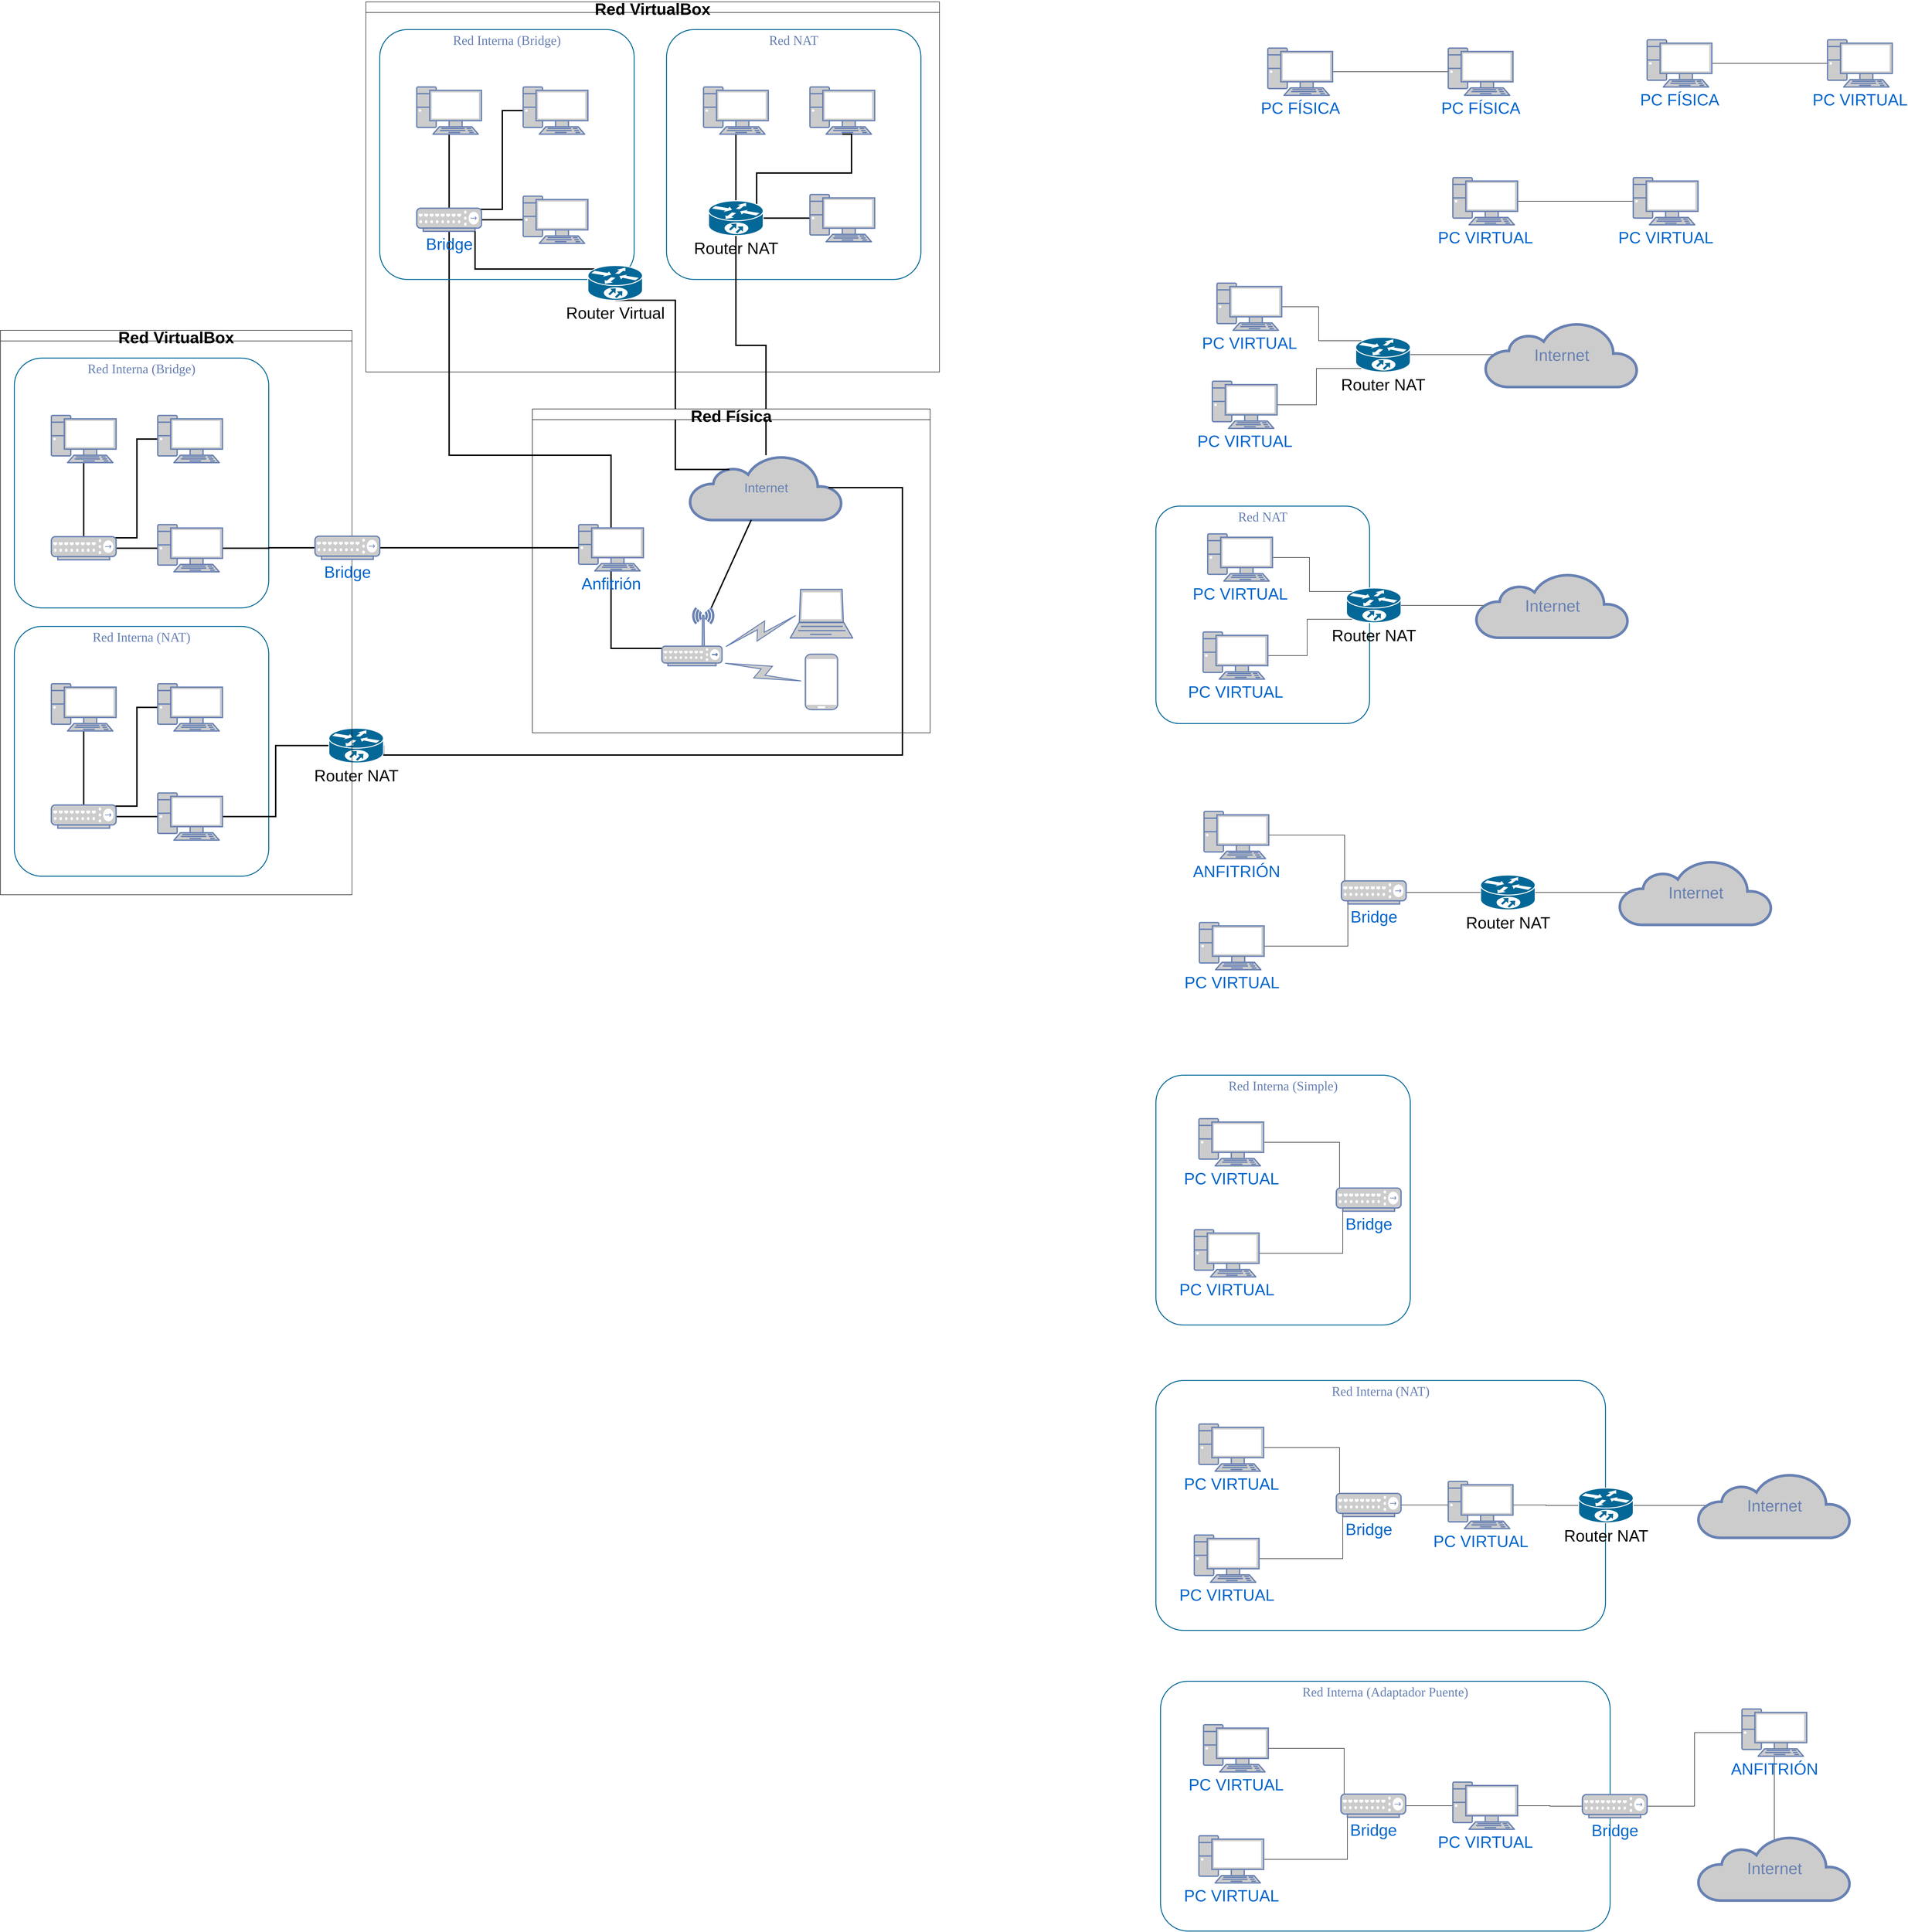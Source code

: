 <mxfile version="20.5.1" type="github">
  <diagram name="Page-1" id="bfe91b75-5d2c-26a0-9c1d-138518896778">
    <mxGraphModel dx="3964" dy="2622" grid="1" gridSize="10" guides="1" tooltips="1" connect="1" arrows="1" fold="1" page="1" pageScale="1" pageWidth="1100" pageHeight="850" background="none" math="0" shadow="0">
      <root>
        <mxCell id="0" />
        <mxCell id="1" parent="0" />
        <mxCell id="7c3789c024ecab99-53" value="Internet" style="html=1;fillColor=#CCCCCC;strokeColor=#6881B3;gradientColor=none;gradientDirection=north;strokeWidth=2;shape=mxgraph.networks.cloud;fontColor=#6881B3;rounded=0;shadow=0;comic=0;align=center;fontSize=28;" parent="1" vertex="1">
          <mxGeometry x="490" y="190" width="330" height="140" as="geometry" />
        </mxCell>
        <mxCell id="7c3789c024ecab99-56" style="edgeStyle=none;html=1;labelBackgroundColor=none;endArrow=none;endFill=0;strokeWidth=3;fontFamily=Verdana;fontSize=28;fontColor=#6881B3;exitX=0.82;exitY=0;exitDx=0;exitDy=0;exitPerimeter=0;" parent="1" source="kIKntK0QDmJnwy55zWmL-2" target="7c3789c024ecab99-53" edge="1">
          <mxGeometry relative="1" as="geometry">
            <mxPoint x="540.114" y="412" as="sourcePoint" />
          </mxGeometry>
        </mxCell>
        <mxCell id="kIKntK0QDmJnwy55zWmL-23" style="edgeStyle=orthogonalEdgeStyle;rounded=0;orthogonalLoop=1;jettySize=auto;html=1;exitX=0;exitY=0.7;exitDx=0;exitDy=0;exitPerimeter=0;strokeWidth=3;strokeColor=default;endArrow=none;endFill=0;startArrow=none;startFill=0;entryX=0.5;entryY=1;entryDx=0;entryDy=0;entryPerimeter=0;" parent="1" source="kIKntK0QDmJnwy55zWmL-2" target="kIKntK0QDmJnwy55zWmL-5" edge="1">
          <mxGeometry relative="1" as="geometry">
            <mxPoint x="230" y="380" as="targetPoint" />
          </mxGeometry>
        </mxCell>
        <mxCell id="kIKntK0QDmJnwy55zWmL-2" value="" style="fontColor=#0066CC;verticalAlign=top;verticalLabelPosition=bottom;labelPosition=center;align=center;html=1;fillColor=#CCCCCC;strokeColor=#6881B3;gradientColor=none;gradientDirection=north;strokeWidth=2;shape=mxgraph.networks.wireless_hub;rounded=0;shadow=0;comic=0;" parent="1" vertex="1">
          <mxGeometry x="430" y="520" width="130" height="125" as="geometry" />
        </mxCell>
        <mxCell id="kIKntK0QDmJnwy55zWmL-75" style="edgeStyle=orthogonalEdgeStyle;rounded=0;orthogonalLoop=1;jettySize=auto;html=1;exitX=0.5;exitY=0.07;exitDx=0;exitDy=0;exitPerimeter=0;entryX=0.5;entryY=1;entryDx=0;entryDy=0;entryPerimeter=0;strokeColor=default;strokeWidth=3;fontSize=35;startArrow=none;startFill=0;endArrow=none;endFill=0;" parent="1" source="kIKntK0QDmJnwy55zWmL-5" target="kIKntK0QDmJnwy55zWmL-69" edge="1">
          <mxGeometry relative="1" as="geometry">
            <Array as="points">
              <mxPoint x="320" y="190" />
              <mxPoint x="-30" y="190" />
            </Array>
          </mxGeometry>
        </mxCell>
        <mxCell id="kIKntK0QDmJnwy55zWmL-5" value="&lt;font style=&quot;font-size: 35px;&quot;&gt;Anfitrión&lt;/font&gt;" style="fontColor=#0066CC;verticalAlign=top;verticalLabelPosition=bottom;labelPosition=center;align=center;html=1;fillColor=#CCCCCC;strokeColor=#6881B3;gradientColor=none;gradientDirection=north;strokeWidth=2;shape=mxgraph.networks.pc;rounded=0;shadow=0;comic=0;" parent="1" vertex="1">
          <mxGeometry x="250" y="340" width="140" height="100" as="geometry" />
        </mxCell>
        <mxCell id="kIKntK0QDmJnwy55zWmL-6" value="" style="fontColor=#0066CC;verticalAlign=top;verticalLabelPosition=bottom;labelPosition=center;align=center;html=1;fillColor=#CCCCCC;strokeColor=#6881B3;gradientColor=none;gradientDirection=north;strokeWidth=2;shape=mxgraph.networks.mobile;rounded=0;shadow=0;comic=0;" parent="1" vertex="1">
          <mxGeometry x="740" y="620" width="70" height="120" as="geometry" />
        </mxCell>
        <mxCell id="kIKntK0QDmJnwy55zWmL-7" value="" style="fontColor=#0066CC;verticalAlign=top;verticalLabelPosition=bottom;labelPosition=center;align=center;html=1;outlineConnect=0;fillColor=#CCCCCC;strokeColor=#6881B3;gradientColor=none;gradientDirection=north;strokeWidth=2;shape=mxgraph.networks.laptop;" parent="1" vertex="1">
          <mxGeometry x="707.5" y="480" width="135" height="105" as="geometry" />
        </mxCell>
        <mxCell id="kIKntK0QDmJnwy55zWmL-19" value="" style="html=1;outlineConnect=0;fillColor=#CCCCCC;strokeColor=#6881B3;gradientColor=none;gradientDirection=north;strokeWidth=2;shape=mxgraph.networks.comm_link_edge;html=1;rounded=0;exitX=1;exitY=0.7;exitDx=0;exitDy=0;exitPerimeter=0;entryX=0.15;entryY=0.5;entryDx=0;entryDy=0;entryPerimeter=0;" parent="1" source="kIKntK0QDmJnwy55zWmL-2" target="kIKntK0QDmJnwy55zWmL-7" edge="1">
          <mxGeometry width="100" height="100" relative="1" as="geometry">
            <mxPoint x="590" y="620" as="sourcePoint" />
            <mxPoint x="690" y="520" as="targetPoint" />
          </mxGeometry>
        </mxCell>
        <mxCell id="kIKntK0QDmJnwy55zWmL-20" value="" style="html=1;outlineConnect=0;fillColor=#CCCCCC;strokeColor=#6881B3;gradientColor=none;gradientDirection=north;strokeWidth=2;shape=mxgraph.networks.comm_link_edge;html=1;rounded=0;entryX=0;entryY=0.5;entryDx=0;entryDy=0;entryPerimeter=0;exitX=0.98;exitY=0.94;exitDx=0;exitDy=0;exitPerimeter=0;" parent="1" source="kIKntK0QDmJnwy55zWmL-2" target="kIKntK0QDmJnwy55zWmL-6" edge="1">
          <mxGeometry width="100" height="100" relative="1" as="geometry">
            <mxPoint x="580" y="640" as="sourcePoint" />
            <mxPoint x="700" y="700" as="targetPoint" />
          </mxGeometry>
        </mxCell>
        <mxCell id="kIKntK0QDmJnwy55zWmL-39" value="Red Interna (NAT)" style="rounded=1;whiteSpace=wrap;html=1;shadow=0;comic=0;strokeColor=#036897;strokeWidth=2;fillColor=none;fontFamily=Verdana;fontSize=28;fontColor=#6881B3;align=center;arcSize=11;verticalAlign=top;" parent="1" vertex="1">
          <mxGeometry x="-970" y="560" width="550" height="540" as="geometry" />
        </mxCell>
        <mxCell id="kIKntK0QDmJnwy55zWmL-42" style="edgeStyle=orthogonalEdgeStyle;rounded=0;orthogonalLoop=1;jettySize=auto;html=1;exitX=1;exitY=0.5;exitDx=0;exitDy=0;exitPerimeter=0;entryX=0;entryY=0.5;entryDx=0;entryDy=0;entryPerimeter=0;strokeColor=default;strokeWidth=3;startArrow=none;startFill=0;endArrow=none;endFill=0;" parent="1" source="kIKntK0QDmJnwy55zWmL-43" target="kIKntK0QDmJnwy55zWmL-46" edge="1">
          <mxGeometry relative="1" as="geometry" />
        </mxCell>
        <mxCell id="kIKntK0QDmJnwy55zWmL-51" style="edgeStyle=orthogonalEdgeStyle;rounded=0;orthogonalLoop=1;jettySize=auto;html=1;exitX=0.5;exitY=0;exitDx=0;exitDy=0;exitPerimeter=0;entryX=0.5;entryY=1;entryDx=0;entryDy=0;entryPerimeter=0;strokeColor=default;strokeWidth=3;fontSize=35;startArrow=none;startFill=0;endArrow=none;endFill=0;" parent="1" source="kIKntK0QDmJnwy55zWmL-43" target="kIKntK0QDmJnwy55zWmL-45" edge="1">
          <mxGeometry relative="1" as="geometry" />
        </mxCell>
        <mxCell id="kIKntK0QDmJnwy55zWmL-52" style="edgeStyle=orthogonalEdgeStyle;rounded=0;orthogonalLoop=1;jettySize=auto;html=1;exitX=0.95;exitY=0.05;exitDx=0;exitDy=0;exitPerimeter=0;entryX=0;entryY=0.5;entryDx=0;entryDy=0;entryPerimeter=0;strokeColor=default;strokeWidth=3;fontSize=35;startArrow=none;startFill=0;endArrow=none;endFill=0;" parent="1" source="kIKntK0QDmJnwy55zWmL-43" target="kIKntK0QDmJnwy55zWmL-44" edge="1">
          <mxGeometry relative="1" as="geometry" />
        </mxCell>
        <mxCell id="kIKntK0QDmJnwy55zWmL-43" value="" style="fontColor=#0066CC;verticalAlign=top;verticalLabelPosition=bottom;labelPosition=center;align=center;html=1;outlineConnect=0;fillColor=#CCCCCC;strokeColor=#6881B3;gradientColor=none;gradientDirection=north;strokeWidth=2;shape=mxgraph.networks.hub;" parent="1" vertex="1">
          <mxGeometry x="-890" y="946" width="140" height="50" as="geometry" />
        </mxCell>
        <mxCell id="kIKntK0QDmJnwy55zWmL-44" value="" style="fontColor=#0066CC;verticalAlign=top;verticalLabelPosition=bottom;labelPosition=center;align=center;html=1;fillColor=#CCCCCC;strokeColor=#6881B3;gradientColor=none;gradientDirection=north;strokeWidth=2;shape=mxgraph.networks.pc;rounded=0;shadow=0;comic=0;" parent="1" vertex="1">
          <mxGeometry x="-660" y="684" width="140" height="102" as="geometry" />
        </mxCell>
        <mxCell id="kIKntK0QDmJnwy55zWmL-45" value="" style="fontColor=#0066CC;verticalAlign=top;verticalLabelPosition=bottom;labelPosition=center;align=center;html=1;fillColor=#CCCCCC;strokeColor=#6881B3;gradientColor=none;gradientDirection=north;strokeWidth=2;shape=mxgraph.networks.pc;rounded=0;shadow=0;comic=0;" parent="1" vertex="1">
          <mxGeometry x="-890" y="684" width="140" height="102" as="geometry" />
        </mxCell>
        <mxCell id="kIKntK0QDmJnwy55zWmL-50" style="edgeStyle=orthogonalEdgeStyle;rounded=0;orthogonalLoop=1;jettySize=auto;html=1;exitX=1;exitY=0.5;exitDx=0;exitDy=0;exitPerimeter=0;entryX=0;entryY=0.5;entryDx=0;entryDy=0;entryPerimeter=0;strokeColor=default;strokeWidth=3;fontSize=35;startArrow=none;startFill=0;endArrow=none;endFill=0;" parent="1" source="kIKntK0QDmJnwy55zWmL-46" target="kIKntK0QDmJnwy55zWmL-47" edge="1">
          <mxGeometry relative="1" as="geometry" />
        </mxCell>
        <mxCell id="kIKntK0QDmJnwy55zWmL-46" value="" style="fontColor=#0066CC;verticalAlign=top;verticalLabelPosition=bottom;labelPosition=center;align=center;html=1;fillColor=#CCCCCC;strokeColor=#6881B3;gradientColor=none;gradientDirection=north;strokeWidth=2;shape=mxgraph.networks.pc;rounded=0;shadow=0;comic=0;" parent="1" vertex="1">
          <mxGeometry x="-660" y="920" width="140" height="102" as="geometry" />
        </mxCell>
        <mxCell id="kIKntK0QDmJnwy55zWmL-53" style="edgeStyle=orthogonalEdgeStyle;rounded=0;orthogonalLoop=1;jettySize=auto;html=1;exitX=1;exitY=0.5;exitDx=0;exitDy=0;exitPerimeter=0;entryX=0.91;entryY=0.5;entryDx=0;entryDy=0;entryPerimeter=0;strokeColor=default;strokeWidth=3;fontSize=35;startArrow=none;startFill=0;endArrow=none;endFill=0;" parent="1" source="kIKntK0QDmJnwy55zWmL-47" target="7c3789c024ecab99-53" edge="1">
          <mxGeometry relative="1" as="geometry">
            <Array as="points">
              <mxPoint x="950" y="838" />
              <mxPoint x="950" y="260" />
            </Array>
          </mxGeometry>
        </mxCell>
        <mxCell id="kIKntK0QDmJnwy55zWmL-47" value="Router NAT" style="shape=mxgraph.cisco.routers.10700;sketch=0;html=1;pointerEvents=1;dashed=0;fillColor=#036897;strokeColor=#ffffff;strokeWidth=2;verticalLabelPosition=bottom;verticalAlign=top;align=center;outlineConnect=0;fontSize=35;" parent="1" vertex="1">
          <mxGeometry x="-290" y="780" width="118" height="75" as="geometry" />
        </mxCell>
        <mxCell id="kIKntK0QDmJnwy55zWmL-64" style="edgeStyle=orthogonalEdgeStyle;rounded=0;orthogonalLoop=1;jettySize=auto;html=1;exitX=1;exitY=0.5;exitDx=0;exitDy=0;exitPerimeter=0;entryX=0;entryY=0.5;entryDx=0;entryDy=0;entryPerimeter=0;strokeColor=default;strokeWidth=3;fontSize=35;startArrow=none;startFill=0;endArrow=none;endFill=0;" parent="1" source="kIKntK0QDmJnwy55zWmL-54" target="kIKntK0QDmJnwy55zWmL-5" edge="1">
          <mxGeometry relative="1" as="geometry" />
        </mxCell>
        <mxCell id="kIKntK0QDmJnwy55zWmL-55" value="Red Interna (Bridge)" style="rounded=1;whiteSpace=wrap;html=1;shadow=0;comic=0;strokeColor=#036897;strokeWidth=2;fillColor=none;fontFamily=Verdana;fontSize=28;fontColor=#6881B3;align=center;arcSize=11;verticalAlign=top;" parent="1" vertex="1">
          <mxGeometry x="-970" y="-20" width="550" height="540" as="geometry" />
        </mxCell>
        <mxCell id="kIKntK0QDmJnwy55zWmL-56" style="edgeStyle=orthogonalEdgeStyle;rounded=0;orthogonalLoop=1;jettySize=auto;html=1;exitX=1;exitY=0.5;exitDx=0;exitDy=0;exitPerimeter=0;entryX=0;entryY=0.5;entryDx=0;entryDy=0;entryPerimeter=0;strokeColor=default;strokeWidth=3;startArrow=none;startFill=0;endArrow=none;endFill=0;" parent="1" source="kIKntK0QDmJnwy55zWmL-59" target="kIKntK0QDmJnwy55zWmL-62" edge="1">
          <mxGeometry relative="1" as="geometry" />
        </mxCell>
        <mxCell id="kIKntK0QDmJnwy55zWmL-57" style="edgeStyle=orthogonalEdgeStyle;rounded=0;orthogonalLoop=1;jettySize=auto;html=1;exitX=0.5;exitY=0;exitDx=0;exitDy=0;exitPerimeter=0;entryX=0.5;entryY=1;entryDx=0;entryDy=0;entryPerimeter=0;strokeColor=default;strokeWidth=3;fontSize=35;startArrow=none;startFill=0;endArrow=none;endFill=0;" parent="1" source="kIKntK0QDmJnwy55zWmL-59" target="kIKntK0QDmJnwy55zWmL-61" edge="1">
          <mxGeometry relative="1" as="geometry" />
        </mxCell>
        <mxCell id="kIKntK0QDmJnwy55zWmL-58" style="edgeStyle=orthogonalEdgeStyle;rounded=0;orthogonalLoop=1;jettySize=auto;html=1;exitX=0.95;exitY=0.05;exitDx=0;exitDy=0;exitPerimeter=0;entryX=0;entryY=0.5;entryDx=0;entryDy=0;entryPerimeter=0;strokeColor=default;strokeWidth=3;fontSize=35;startArrow=none;startFill=0;endArrow=none;endFill=0;" parent="1" source="kIKntK0QDmJnwy55zWmL-59" target="kIKntK0QDmJnwy55zWmL-60" edge="1">
          <mxGeometry relative="1" as="geometry" />
        </mxCell>
        <mxCell id="kIKntK0QDmJnwy55zWmL-59" value="" style="fontColor=#0066CC;verticalAlign=top;verticalLabelPosition=bottom;labelPosition=center;align=center;html=1;outlineConnect=0;fillColor=#CCCCCC;strokeColor=#6881B3;gradientColor=none;gradientDirection=north;strokeWidth=2;shape=mxgraph.networks.hub;" parent="1" vertex="1">
          <mxGeometry x="-890" y="366" width="140" height="50" as="geometry" />
        </mxCell>
        <mxCell id="kIKntK0QDmJnwy55zWmL-60" value="" style="fontColor=#0066CC;verticalAlign=top;verticalLabelPosition=bottom;labelPosition=center;align=center;html=1;fillColor=#CCCCCC;strokeColor=#6881B3;gradientColor=none;gradientDirection=north;strokeWidth=2;shape=mxgraph.networks.pc;rounded=0;shadow=0;comic=0;" parent="1" vertex="1">
          <mxGeometry x="-660" y="104" width="140" height="102" as="geometry" />
        </mxCell>
        <mxCell id="kIKntK0QDmJnwy55zWmL-61" value="" style="fontColor=#0066CC;verticalAlign=top;verticalLabelPosition=bottom;labelPosition=center;align=center;html=1;fillColor=#CCCCCC;strokeColor=#6881B3;gradientColor=none;gradientDirection=north;strokeWidth=2;shape=mxgraph.networks.pc;rounded=0;shadow=0;comic=0;" parent="1" vertex="1">
          <mxGeometry x="-890" y="104" width="140" height="102" as="geometry" />
        </mxCell>
        <mxCell id="kIKntK0QDmJnwy55zWmL-63" style="edgeStyle=orthogonalEdgeStyle;rounded=0;orthogonalLoop=1;jettySize=auto;html=1;exitX=1;exitY=0.5;exitDx=0;exitDy=0;exitPerimeter=0;entryX=0;entryY=0.5;entryDx=0;entryDy=0;entryPerimeter=0;strokeColor=default;strokeWidth=3;fontSize=35;startArrow=none;startFill=0;endArrow=none;endFill=0;" parent="1" source="kIKntK0QDmJnwy55zWmL-62" target="kIKntK0QDmJnwy55zWmL-54" edge="1">
          <mxGeometry relative="1" as="geometry" />
        </mxCell>
        <mxCell id="kIKntK0QDmJnwy55zWmL-62" value="" style="fontColor=#0066CC;verticalAlign=top;verticalLabelPosition=bottom;labelPosition=center;align=center;html=1;fillColor=#CCCCCC;strokeColor=#6881B3;gradientColor=none;gradientDirection=north;strokeWidth=2;shape=mxgraph.networks.pc;rounded=0;shadow=0;comic=0;" parent="1" vertex="1">
          <mxGeometry x="-660" y="340" width="140" height="102" as="geometry" />
        </mxCell>
        <mxCell id="kIKntK0QDmJnwy55zWmL-65" value="Red Interna (Bridge)" style="rounded=1;whiteSpace=wrap;html=1;shadow=0;comic=0;strokeColor=#036897;strokeWidth=2;fillColor=none;fontFamily=Verdana;fontSize=28;fontColor=#6881B3;align=center;arcSize=11;verticalAlign=top;" parent="1" vertex="1">
          <mxGeometry x="-180" y="-730" width="550" height="540" as="geometry" />
        </mxCell>
        <mxCell id="kIKntK0QDmJnwy55zWmL-66" style="edgeStyle=orthogonalEdgeStyle;rounded=0;orthogonalLoop=1;jettySize=auto;html=1;exitX=1;exitY=0.5;exitDx=0;exitDy=0;exitPerimeter=0;entryX=0;entryY=0.5;entryDx=0;entryDy=0;entryPerimeter=0;strokeColor=default;strokeWidth=3;startArrow=none;startFill=0;endArrow=none;endFill=0;" parent="1" source="kIKntK0QDmJnwy55zWmL-69" target="kIKntK0QDmJnwy55zWmL-72" edge="1">
          <mxGeometry relative="1" as="geometry" />
        </mxCell>
        <mxCell id="kIKntK0QDmJnwy55zWmL-67" style="edgeStyle=orthogonalEdgeStyle;rounded=0;orthogonalLoop=1;jettySize=auto;html=1;exitX=0.5;exitY=0;exitDx=0;exitDy=0;exitPerimeter=0;entryX=0.5;entryY=1;entryDx=0;entryDy=0;entryPerimeter=0;strokeColor=default;strokeWidth=3;fontSize=35;startArrow=none;startFill=0;endArrow=none;endFill=0;" parent="1" source="kIKntK0QDmJnwy55zWmL-69" target="kIKntK0QDmJnwy55zWmL-71" edge="1">
          <mxGeometry relative="1" as="geometry" />
        </mxCell>
        <mxCell id="kIKntK0QDmJnwy55zWmL-68" style="edgeStyle=orthogonalEdgeStyle;rounded=0;orthogonalLoop=1;jettySize=auto;html=1;exitX=0.95;exitY=0.05;exitDx=0;exitDy=0;exitPerimeter=0;entryX=0;entryY=0.5;entryDx=0;entryDy=0;entryPerimeter=0;strokeColor=default;strokeWidth=3;fontSize=35;startArrow=none;startFill=0;endArrow=none;endFill=0;" parent="1" source="kIKntK0QDmJnwy55zWmL-69" target="kIKntK0QDmJnwy55zWmL-70" edge="1">
          <mxGeometry relative="1" as="geometry" />
        </mxCell>
        <mxCell id="kIKntK0QDmJnwy55zWmL-69" value="&lt;font style=&quot;font-size: 35px;&quot;&gt;Bridge&lt;/font&gt;" style="fontColor=#0066CC;verticalAlign=top;verticalLabelPosition=bottom;labelPosition=center;align=center;html=1;outlineConnect=0;fillColor=#CCCCCC;strokeColor=#6881B3;gradientColor=none;gradientDirection=north;strokeWidth=2;shape=mxgraph.networks.hub;" parent="1" vertex="1">
          <mxGeometry x="-100" y="-344" width="140" height="50" as="geometry" />
        </mxCell>
        <mxCell id="kIKntK0QDmJnwy55zWmL-70" value="" style="fontColor=#0066CC;verticalAlign=top;verticalLabelPosition=bottom;labelPosition=center;align=center;html=1;fillColor=#CCCCCC;strokeColor=#6881B3;gradientColor=none;gradientDirection=north;strokeWidth=2;shape=mxgraph.networks.pc;rounded=0;shadow=0;comic=0;" parent="1" vertex="1">
          <mxGeometry x="130" y="-606" width="140" height="102" as="geometry" />
        </mxCell>
        <mxCell id="kIKntK0QDmJnwy55zWmL-71" value="" style="fontColor=#0066CC;verticalAlign=top;verticalLabelPosition=bottom;labelPosition=center;align=center;html=1;fillColor=#CCCCCC;strokeColor=#6881B3;gradientColor=none;gradientDirection=north;strokeWidth=2;shape=mxgraph.networks.pc;rounded=0;shadow=0;comic=0;" parent="1" vertex="1">
          <mxGeometry x="-100" y="-606" width="140" height="102" as="geometry" />
        </mxCell>
        <mxCell id="kIKntK0QDmJnwy55zWmL-72" value="" style="fontColor=#0066CC;verticalAlign=top;verticalLabelPosition=bottom;labelPosition=center;align=center;html=1;fillColor=#CCCCCC;strokeColor=#6881B3;gradientColor=none;gradientDirection=north;strokeWidth=2;shape=mxgraph.networks.pc;rounded=0;shadow=0;comic=0;" parent="1" vertex="1">
          <mxGeometry x="130" y="-370" width="140" height="102" as="geometry" />
        </mxCell>
        <mxCell id="kIKntK0QDmJnwy55zWmL-79" style="edgeStyle=orthogonalEdgeStyle;rounded=0;orthogonalLoop=1;jettySize=auto;html=1;exitX=0.5;exitY=1;exitDx=0;exitDy=0;exitPerimeter=0;entryX=0.26;entryY=0.22;entryDx=0;entryDy=0;entryPerimeter=0;strokeColor=default;strokeWidth=3;fontSize=35;startArrow=none;startFill=0;endArrow=none;endFill=0;" parent="1" source="kIKntK0QDmJnwy55zWmL-73" target="7c3789c024ecab99-53" edge="1">
          <mxGeometry relative="1" as="geometry">
            <Array as="points">
              <mxPoint x="459" y="221" />
            </Array>
          </mxGeometry>
        </mxCell>
        <mxCell id="kIKntK0QDmJnwy55zWmL-80" style="edgeStyle=orthogonalEdgeStyle;rounded=0;orthogonalLoop=1;jettySize=auto;html=1;exitX=0.12;exitY=0.1;exitDx=0;exitDy=0;exitPerimeter=0;entryX=0.9;entryY=1;entryDx=0;entryDy=0;entryPerimeter=0;strokeColor=default;strokeWidth=3;fontSize=35;startArrow=none;startFill=0;endArrow=none;endFill=0;" parent="1" source="kIKntK0QDmJnwy55zWmL-73" target="kIKntK0QDmJnwy55zWmL-69" edge="1">
          <mxGeometry relative="1" as="geometry" />
        </mxCell>
        <mxCell id="kIKntK0QDmJnwy55zWmL-83" value="Red NAT" style="rounded=1;whiteSpace=wrap;html=1;shadow=0;comic=0;strokeColor=#036897;strokeWidth=2;fillColor=none;fontFamily=Verdana;fontSize=28;fontColor=#6881B3;align=center;arcSize=11;verticalAlign=top;" parent="1" vertex="1">
          <mxGeometry x="440" y="-730" width="550" height="540" as="geometry" />
        </mxCell>
        <mxCell id="kIKntK0QDmJnwy55zWmL-85" style="edgeStyle=orthogonalEdgeStyle;rounded=0;orthogonalLoop=1;jettySize=auto;html=1;exitX=0.5;exitY=0;exitDx=0;exitDy=0;exitPerimeter=0;entryX=0.5;entryY=1;entryDx=0;entryDy=0;entryPerimeter=0;strokeColor=default;strokeWidth=3;fontSize=35;startArrow=none;startFill=0;endArrow=none;endFill=0;" parent="1" source="kIKntK0QDmJnwy55zWmL-91" target="kIKntK0QDmJnwy55zWmL-89" edge="1">
          <mxGeometry relative="1" as="geometry">
            <mxPoint x="590" y="-344" as="sourcePoint" />
          </mxGeometry>
        </mxCell>
        <mxCell id="kIKntK0QDmJnwy55zWmL-88" value="" style="fontColor=#0066CC;verticalAlign=top;verticalLabelPosition=bottom;labelPosition=center;align=center;html=1;fillColor=#CCCCCC;strokeColor=#6881B3;gradientColor=none;gradientDirection=north;strokeWidth=2;shape=mxgraph.networks.pc;rounded=0;shadow=0;comic=0;" parent="1" vertex="1">
          <mxGeometry x="750" y="-606" width="140" height="102" as="geometry" />
        </mxCell>
        <mxCell id="kIKntK0QDmJnwy55zWmL-89" value="" style="fontColor=#0066CC;verticalAlign=top;verticalLabelPosition=bottom;labelPosition=center;align=center;html=1;fillColor=#CCCCCC;strokeColor=#6881B3;gradientColor=none;gradientDirection=north;strokeWidth=2;shape=mxgraph.networks.pc;rounded=0;shadow=0;comic=0;" parent="1" vertex="1">
          <mxGeometry x="520" y="-606" width="140" height="102" as="geometry" />
        </mxCell>
        <mxCell id="kIKntK0QDmJnwy55zWmL-92" style="edgeStyle=orthogonalEdgeStyle;rounded=0;orthogonalLoop=1;jettySize=auto;html=1;exitX=0;exitY=0.5;exitDx=0;exitDy=0;exitPerimeter=0;entryX=1;entryY=0.5;entryDx=0;entryDy=0;entryPerimeter=0;strokeColor=default;strokeWidth=3;fontSize=35;startArrow=none;startFill=0;endArrow=none;endFill=0;" parent="1" source="kIKntK0QDmJnwy55zWmL-90" target="kIKntK0QDmJnwy55zWmL-91" edge="1">
          <mxGeometry relative="1" as="geometry" />
        </mxCell>
        <mxCell id="kIKntK0QDmJnwy55zWmL-90" value="" style="fontColor=#0066CC;verticalAlign=top;verticalLabelPosition=bottom;labelPosition=center;align=center;html=1;fillColor=#CCCCCC;strokeColor=#6881B3;gradientColor=none;gradientDirection=north;strokeWidth=2;shape=mxgraph.networks.pc;rounded=0;shadow=0;comic=0;" parent="1" vertex="1">
          <mxGeometry x="750" y="-373.5" width="140" height="102" as="geometry" />
        </mxCell>
        <mxCell id="kIKntK0QDmJnwy55zWmL-94" style="edgeStyle=orthogonalEdgeStyle;rounded=0;orthogonalLoop=1;jettySize=auto;html=1;exitX=0.88;exitY=0.1;exitDx=0;exitDy=0;exitPerimeter=0;entryX=0.5;entryY=1;entryDx=0;entryDy=0;entryPerimeter=0;strokeColor=default;strokeWidth=3;fontSize=35;startArrow=none;startFill=0;endArrow=none;endFill=0;" parent="1" source="kIKntK0QDmJnwy55zWmL-91" target="kIKntK0QDmJnwy55zWmL-88" edge="1">
          <mxGeometry relative="1" as="geometry">
            <Array as="points">
              <mxPoint x="635" y="-420" />
              <mxPoint x="840" y="-420" />
            </Array>
          </mxGeometry>
        </mxCell>
        <mxCell id="kIKntK0QDmJnwy55zWmL-95" style="edgeStyle=orthogonalEdgeStyle;rounded=0;orthogonalLoop=1;jettySize=auto;html=1;exitX=0.5;exitY=1;exitDx=0;exitDy=0;exitPerimeter=0;strokeColor=default;strokeWidth=3;fontSize=35;startArrow=none;startFill=0;endArrow=none;endFill=0;" parent="1" source="kIKntK0QDmJnwy55zWmL-91" target="7c3789c024ecab99-53" edge="1">
          <mxGeometry relative="1" as="geometry" />
        </mxCell>
        <mxCell id="kIKntK0QDmJnwy55zWmL-91" value="Router NAT" style="shape=mxgraph.cisco.routers.10700;sketch=0;html=1;pointerEvents=1;dashed=0;fillColor=#036897;strokeColor=#ffffff;strokeWidth=2;verticalLabelPosition=bottom;verticalAlign=top;align=center;outlineConnect=0;fontSize=35;" parent="1" vertex="1">
          <mxGeometry x="531" y="-360" width="118" height="75" as="geometry" />
        </mxCell>
        <mxCell id="kIKntK0QDmJnwy55zWmL-96" value="Red VirtualBox" style="swimlane;fontSize=35;" parent="1" vertex="1">
          <mxGeometry x="-210" y="-790" width="1240" height="800" as="geometry" />
        </mxCell>
        <mxCell id="kIKntK0QDmJnwy55zWmL-73" value="Router Virtual" style="shape=mxgraph.cisco.routers.10700;sketch=0;html=1;pointerEvents=1;dashed=0;fillColor=#036897;strokeColor=#ffffff;strokeWidth=2;verticalLabelPosition=bottom;verticalAlign=top;align=center;outlineConnect=0;fontSize=35;" parent="kIKntK0QDmJnwy55zWmL-96" vertex="1">
          <mxGeometry x="480" y="570" width="118" height="75" as="geometry" />
        </mxCell>
        <mxCell id="kIKntK0QDmJnwy55zWmL-97" value="Red VirtualBox" style="swimlane;fontSize=35;" parent="1" vertex="1">
          <mxGeometry x="-1000" y="-80" width="760" height="1220" as="geometry" />
        </mxCell>
        <mxCell id="kIKntK0QDmJnwy55zWmL-54" value="&lt;font style=&quot;font-size: 35px;&quot;&gt;Bridge&lt;/font&gt;" style="fontColor=#0066CC;verticalAlign=top;verticalLabelPosition=bottom;labelPosition=center;align=center;html=1;outlineConnect=0;fillColor=#CCCCCC;strokeColor=#6881B3;gradientColor=none;gradientDirection=north;strokeWidth=2;shape=mxgraph.networks.hub;" parent="kIKntK0QDmJnwy55zWmL-97" vertex="1">
          <mxGeometry x="680" y="445" width="140" height="50" as="geometry" />
        </mxCell>
        <mxCell id="kIKntK0QDmJnwy55zWmL-101" value="Red Física" style="swimlane;fontSize=35;" parent="1" vertex="1">
          <mxGeometry x="150" y="90" width="860" height="700" as="geometry" />
        </mxCell>
        <mxCell id="fU3w1marh-01qh8QmVAL-12" value="Red Interna (Simple)" style="rounded=1;whiteSpace=wrap;html=1;shadow=0;comic=0;strokeColor=#036897;strokeWidth=2;fillColor=none;fontFamily=Verdana;fontSize=28;fontColor=#6881B3;align=center;arcSize=11;verticalAlign=top;" vertex="1" parent="1">
          <mxGeometry x="1498" y="1530" width="550" height="540" as="geometry" />
        </mxCell>
        <mxCell id="fU3w1marh-01qh8QmVAL-22" value="Red NAT" style="rounded=1;whiteSpace=wrap;html=1;shadow=0;comic=0;strokeColor=#036897;strokeWidth=2;fillColor=none;fontFamily=Verdana;fontSize=28;fontColor=#6881B3;align=center;arcSize=11;verticalAlign=top;" vertex="1" parent="1">
          <mxGeometry x="1498" y="300" width="462" height="470" as="geometry" />
        </mxCell>
        <mxCell id="fU3w1marh-01qh8QmVAL-36" style="edgeStyle=orthogonalEdgeStyle;rounded=0;orthogonalLoop=1;jettySize=auto;html=1;exitX=1;exitY=0.5;exitDx=0;exitDy=0;exitPerimeter=0;entryX=0;entryY=0.5;entryDx=0;entryDy=0;entryPerimeter=0;fontSize=35;endArrow=none;endFill=0;jumpSize=15;" edge="1" parent="1" source="fU3w1marh-01qh8QmVAL-34" target="fU3w1marh-01qh8QmVAL-35">
          <mxGeometry relative="1" as="geometry" />
        </mxCell>
        <mxCell id="fU3w1marh-01qh8QmVAL-34" value="&lt;font style=&quot;font-size: 35px;&quot;&gt;PC FÍSICA&lt;/font&gt;" style="fontColor=#0066CC;verticalAlign=top;verticalLabelPosition=bottom;labelPosition=center;align=center;html=1;fillColor=#CCCCCC;strokeColor=#6881B3;gradientColor=none;gradientDirection=north;strokeWidth=2;shape=mxgraph.networks.pc;rounded=0;shadow=0;comic=0;" vertex="1" parent="1">
          <mxGeometry x="1740" y="-690" width="140" height="102" as="geometry" />
        </mxCell>
        <mxCell id="fU3w1marh-01qh8QmVAL-35" value="&lt;font style=&quot;font-size: 35px;&quot;&gt;PC FÍSICA&lt;/font&gt;" style="fontColor=#0066CC;verticalAlign=top;verticalLabelPosition=bottom;labelPosition=center;align=center;html=1;fillColor=#CCCCCC;strokeColor=#6881B3;gradientColor=none;gradientDirection=north;strokeWidth=2;shape=mxgraph.networks.pc;rounded=0;shadow=0;comic=0;" vertex="1" parent="1">
          <mxGeometry x="2130" y="-690" width="140" height="102" as="geometry" />
        </mxCell>
        <mxCell id="fU3w1marh-01qh8QmVAL-37" style="edgeStyle=orthogonalEdgeStyle;rounded=0;orthogonalLoop=1;jettySize=auto;html=1;exitX=1;exitY=0.5;exitDx=0;exitDy=0;exitPerimeter=0;entryX=0;entryY=0.5;entryDx=0;entryDy=0;entryPerimeter=0;fontSize=35;endArrow=none;endFill=0;jumpSize=15;" edge="1" parent="1" source="fU3w1marh-01qh8QmVAL-38" target="fU3w1marh-01qh8QmVAL-39">
          <mxGeometry relative="1" as="geometry" />
        </mxCell>
        <mxCell id="fU3w1marh-01qh8QmVAL-38" value="&lt;font style=&quot;font-size: 35px;&quot;&gt;PC FÍSICA&lt;/font&gt;" style="fontColor=#0066CC;verticalAlign=top;verticalLabelPosition=bottom;labelPosition=center;align=center;html=1;fillColor=#CCCCCC;strokeColor=#6881B3;gradientColor=none;gradientDirection=north;strokeWidth=2;shape=mxgraph.networks.pc;rounded=0;shadow=0;comic=0;" vertex="1" parent="1">
          <mxGeometry x="2560" y="-708" width="140" height="102" as="geometry" />
        </mxCell>
        <mxCell id="fU3w1marh-01qh8QmVAL-39" value="&lt;font style=&quot;font-size: 35px;&quot;&gt;PC VIRTUAL&lt;/font&gt;" style="fontColor=#0066CC;verticalAlign=top;verticalLabelPosition=bottom;labelPosition=center;align=center;html=1;fillColor=#CCCCCC;strokeColor=#6881B3;gradientColor=none;gradientDirection=north;strokeWidth=2;shape=mxgraph.networks.pc;rounded=0;shadow=0;comic=0;" vertex="1" parent="1">
          <mxGeometry x="2950" y="-708" width="140" height="102" as="geometry" />
        </mxCell>
        <mxCell id="fU3w1marh-01qh8QmVAL-40" style="edgeStyle=orthogonalEdgeStyle;rounded=0;orthogonalLoop=1;jettySize=auto;html=1;exitX=1;exitY=0.5;exitDx=0;exitDy=0;exitPerimeter=0;entryX=0;entryY=0.5;entryDx=0;entryDy=0;entryPerimeter=0;fontSize=35;endArrow=none;endFill=0;jumpSize=15;" edge="1" parent="1" source="fU3w1marh-01qh8QmVAL-41" target="fU3w1marh-01qh8QmVAL-42">
          <mxGeometry relative="1" as="geometry" />
        </mxCell>
        <mxCell id="fU3w1marh-01qh8QmVAL-41" value="&lt;font style=&quot;font-size: 35px;&quot;&gt;PC VIRTUAL&lt;/font&gt;" style="fontColor=#0066CC;verticalAlign=top;verticalLabelPosition=bottom;labelPosition=center;align=center;html=1;fillColor=#CCCCCC;strokeColor=#6881B3;gradientColor=none;gradientDirection=north;strokeWidth=2;shape=mxgraph.networks.pc;rounded=0;shadow=0;comic=0;" vertex="1" parent="1">
          <mxGeometry x="2140" y="-410" width="140" height="102" as="geometry" />
        </mxCell>
        <mxCell id="fU3w1marh-01qh8QmVAL-42" value="&lt;font style=&quot;font-size: 35px;&quot;&gt;PC VIRTUAL&lt;/font&gt;" style="fontColor=#0066CC;verticalAlign=top;verticalLabelPosition=bottom;labelPosition=center;align=center;html=1;fillColor=#CCCCCC;strokeColor=#6881B3;gradientColor=none;gradientDirection=north;strokeWidth=2;shape=mxgraph.networks.pc;rounded=0;shadow=0;comic=0;" vertex="1" parent="1">
          <mxGeometry x="2530" y="-410" width="140" height="102" as="geometry" />
        </mxCell>
        <mxCell id="fU3w1marh-01qh8QmVAL-60" style="edgeStyle=orthogonalEdgeStyle;rounded=0;jumpSize=15;orthogonalLoop=1;jettySize=auto;html=1;exitX=0.12;exitY=0.1;exitDx=0;exitDy=0;exitPerimeter=0;entryX=1;entryY=0.5;entryDx=0;entryDy=0;entryPerimeter=0;fontSize=35;endArrow=none;endFill=0;" edge="1" parent="1" source="fU3w1marh-01qh8QmVAL-52" target="fU3w1marh-01qh8QmVAL-56">
          <mxGeometry relative="1" as="geometry" />
        </mxCell>
        <mxCell id="fU3w1marh-01qh8QmVAL-61" style="edgeStyle=orthogonalEdgeStyle;rounded=0;jumpSize=15;orthogonalLoop=1;jettySize=auto;html=1;exitX=0.12;exitY=0.9;exitDx=0;exitDy=0;exitPerimeter=0;entryX=1;entryY=0.5;entryDx=0;entryDy=0;entryPerimeter=0;fontSize=35;endArrow=none;endFill=0;" edge="1" parent="1" source="fU3w1marh-01qh8QmVAL-52" target="fU3w1marh-01qh8QmVAL-57">
          <mxGeometry relative="1" as="geometry" />
        </mxCell>
        <mxCell id="fU3w1marh-01qh8QmVAL-52" value="Router NAT" style="shape=mxgraph.cisco.routers.10700;sketch=0;html=1;pointerEvents=1;dashed=0;fillColor=#036897;strokeColor=#ffffff;strokeWidth=2;verticalLabelPosition=bottom;verticalAlign=top;align=center;outlineConnect=0;fontSize=35;" vertex="1" parent="1">
          <mxGeometry x="1930" y="-65" width="118" height="75" as="geometry" />
        </mxCell>
        <mxCell id="fU3w1marh-01qh8QmVAL-56" value="&lt;font style=&quot;font-size: 35px;&quot;&gt;PC VIRTUAL&lt;/font&gt;" style="fontColor=#0066CC;verticalAlign=top;verticalLabelPosition=bottom;labelPosition=center;align=center;html=1;fillColor=#CCCCCC;strokeColor=#6881B3;gradientColor=none;gradientDirection=north;strokeWidth=2;shape=mxgraph.networks.pc;rounded=0;shadow=0;comic=0;" vertex="1" parent="1">
          <mxGeometry x="1630" y="-182" width="140" height="102" as="geometry" />
        </mxCell>
        <mxCell id="fU3w1marh-01qh8QmVAL-57" value="&lt;font style=&quot;font-size: 35px;&quot;&gt;PC VIRTUAL&lt;/font&gt;" style="fontColor=#0066CC;verticalAlign=top;verticalLabelPosition=bottom;labelPosition=center;align=center;html=1;fillColor=#CCCCCC;strokeColor=#6881B3;gradientColor=none;gradientDirection=north;strokeWidth=2;shape=mxgraph.networks.pc;rounded=0;shadow=0;comic=0;" vertex="1" parent="1">
          <mxGeometry x="1620" y="30" width="140" height="102" as="geometry" />
        </mxCell>
        <mxCell id="fU3w1marh-01qh8QmVAL-59" style="edgeStyle=orthogonalEdgeStyle;rounded=0;jumpSize=15;orthogonalLoop=1;jettySize=auto;html=1;exitX=0.06;exitY=0.5;exitDx=0;exitDy=0;exitPerimeter=0;entryX=1;entryY=0.5;entryDx=0;entryDy=0;entryPerimeter=0;fontSize=35;endArrow=none;endFill=0;" edge="1" parent="1" source="fU3w1marh-01qh8QmVAL-58" target="fU3w1marh-01qh8QmVAL-52">
          <mxGeometry relative="1" as="geometry" />
        </mxCell>
        <mxCell id="fU3w1marh-01qh8QmVAL-58" value="&lt;font style=&quot;font-size: 35px;&quot;&gt;Internet&lt;/font&gt;" style="html=1;fillColor=#CCCCCC;strokeColor=#6881B3;gradientColor=none;gradientDirection=north;strokeWidth=2;shape=mxgraph.networks.cloud;fontColor=#6881B3;rounded=0;shadow=0;comic=0;align=center;fontSize=28;" vertex="1" parent="1">
          <mxGeometry x="2210" y="-97.5" width="330" height="140" as="geometry" />
        </mxCell>
        <mxCell id="fU3w1marh-01qh8QmVAL-62" style="edgeStyle=orthogonalEdgeStyle;rounded=0;jumpSize=15;orthogonalLoop=1;jettySize=auto;html=1;exitX=0.12;exitY=0.1;exitDx=0;exitDy=0;exitPerimeter=0;entryX=1;entryY=0.5;entryDx=0;entryDy=0;entryPerimeter=0;fontSize=35;endArrow=none;endFill=0;" edge="1" parent="1" source="fU3w1marh-01qh8QmVAL-64" target="fU3w1marh-01qh8QmVAL-65">
          <mxGeometry relative="1" as="geometry" />
        </mxCell>
        <mxCell id="fU3w1marh-01qh8QmVAL-63" style="edgeStyle=orthogonalEdgeStyle;rounded=0;jumpSize=15;orthogonalLoop=1;jettySize=auto;html=1;exitX=0.12;exitY=0.9;exitDx=0;exitDy=0;exitPerimeter=0;entryX=1;entryY=0.5;entryDx=0;entryDy=0;entryPerimeter=0;fontSize=35;endArrow=none;endFill=0;" edge="1" parent="1" source="fU3w1marh-01qh8QmVAL-64" target="fU3w1marh-01qh8QmVAL-66">
          <mxGeometry relative="1" as="geometry" />
        </mxCell>
        <mxCell id="fU3w1marh-01qh8QmVAL-64" value="Router NAT" style="shape=mxgraph.cisco.routers.10700;sketch=0;html=1;pointerEvents=1;dashed=0;fillColor=#036897;strokeColor=#ffffff;strokeWidth=2;verticalLabelPosition=bottom;verticalAlign=top;align=center;outlineConnect=0;fontSize=35;" vertex="1" parent="1">
          <mxGeometry x="1910" y="477" width="118" height="75" as="geometry" />
        </mxCell>
        <mxCell id="fU3w1marh-01qh8QmVAL-65" value="&lt;font style=&quot;font-size: 35px;&quot;&gt;PC VIRTUAL&lt;/font&gt;" style="fontColor=#0066CC;verticalAlign=top;verticalLabelPosition=bottom;labelPosition=center;align=center;html=1;fillColor=#CCCCCC;strokeColor=#6881B3;gradientColor=none;gradientDirection=north;strokeWidth=2;shape=mxgraph.networks.pc;rounded=0;shadow=0;comic=0;" vertex="1" parent="1">
          <mxGeometry x="1610" y="360" width="140" height="102" as="geometry" />
        </mxCell>
        <mxCell id="fU3w1marh-01qh8QmVAL-66" value="&lt;font style=&quot;font-size: 35px;&quot;&gt;PC VIRTUAL&lt;/font&gt;" style="fontColor=#0066CC;verticalAlign=top;verticalLabelPosition=bottom;labelPosition=center;align=center;html=1;fillColor=#CCCCCC;strokeColor=#6881B3;gradientColor=none;gradientDirection=north;strokeWidth=2;shape=mxgraph.networks.pc;rounded=0;shadow=0;comic=0;" vertex="1" parent="1">
          <mxGeometry x="1600" y="572" width="140" height="102" as="geometry" />
        </mxCell>
        <mxCell id="fU3w1marh-01qh8QmVAL-67" style="edgeStyle=orthogonalEdgeStyle;rounded=0;jumpSize=15;orthogonalLoop=1;jettySize=auto;html=1;exitX=0.06;exitY=0.5;exitDx=0;exitDy=0;exitPerimeter=0;entryX=1;entryY=0.5;entryDx=0;entryDy=0;entryPerimeter=0;fontSize=35;endArrow=none;endFill=0;" edge="1" parent="1" source="fU3w1marh-01qh8QmVAL-68" target="fU3w1marh-01qh8QmVAL-64">
          <mxGeometry relative="1" as="geometry" />
        </mxCell>
        <mxCell id="fU3w1marh-01qh8QmVAL-68" value="&lt;font style=&quot;font-size: 35px;&quot;&gt;Internet&lt;/font&gt;" style="html=1;fillColor=#CCCCCC;strokeColor=#6881B3;gradientColor=none;gradientDirection=north;strokeWidth=2;shape=mxgraph.networks.cloud;fontColor=#6881B3;rounded=0;shadow=0;comic=0;align=center;fontSize=28;" vertex="1" parent="1">
          <mxGeometry x="2190" y="444.5" width="330" height="140" as="geometry" />
        </mxCell>
        <mxCell id="fU3w1marh-01qh8QmVAL-72" value="Router NAT" style="shape=mxgraph.cisco.routers.10700;sketch=0;html=1;pointerEvents=1;dashed=0;fillColor=#036897;strokeColor=#ffffff;strokeWidth=2;verticalLabelPosition=bottom;verticalAlign=top;align=center;outlineConnect=0;fontSize=35;" vertex="1" parent="1">
          <mxGeometry x="2200" y="1097.5" width="118" height="75" as="geometry" />
        </mxCell>
        <mxCell id="fU3w1marh-01qh8QmVAL-82" style="edgeStyle=orthogonalEdgeStyle;rounded=0;jumpSize=15;orthogonalLoop=1;jettySize=auto;html=1;exitX=1;exitY=0.5;exitDx=0;exitDy=0;exitPerimeter=0;entryX=0.05;entryY=0.05;entryDx=0;entryDy=0;entryPerimeter=0;fontSize=35;endArrow=none;endFill=0;" edge="1" parent="1" source="fU3w1marh-01qh8QmVAL-73" target="fU3w1marh-01qh8QmVAL-77">
          <mxGeometry relative="1" as="geometry" />
        </mxCell>
        <mxCell id="fU3w1marh-01qh8QmVAL-73" value="&lt;font style=&quot;font-size: 35px;&quot;&gt;ANFITRIÓN&lt;br&gt;&lt;br&gt;&lt;/font&gt;" style="fontColor=#0066CC;verticalAlign=top;verticalLabelPosition=bottom;labelPosition=center;align=center;html=1;fillColor=#CCCCCC;strokeColor=#6881B3;gradientColor=none;gradientDirection=north;strokeWidth=2;shape=mxgraph.networks.pc;rounded=0;shadow=0;comic=0;" vertex="1" parent="1">
          <mxGeometry x="1602" y="960" width="140" height="102" as="geometry" />
        </mxCell>
        <mxCell id="fU3w1marh-01qh8QmVAL-83" style="edgeStyle=orthogonalEdgeStyle;rounded=0;jumpSize=15;orthogonalLoop=1;jettySize=auto;html=1;exitX=1;exitY=0.5;exitDx=0;exitDy=0;exitPerimeter=0;entryX=0.1;entryY=1;entryDx=0;entryDy=0;entryPerimeter=0;fontSize=35;endArrow=none;endFill=0;" edge="1" parent="1" source="fU3w1marh-01qh8QmVAL-74" target="fU3w1marh-01qh8QmVAL-77">
          <mxGeometry relative="1" as="geometry" />
        </mxCell>
        <mxCell id="fU3w1marh-01qh8QmVAL-74" value="&lt;font style=&quot;font-size: 35px;&quot;&gt;PC VIRTUAL&lt;/font&gt;" style="fontColor=#0066CC;verticalAlign=top;verticalLabelPosition=bottom;labelPosition=center;align=center;html=1;fillColor=#CCCCCC;strokeColor=#6881B3;gradientColor=none;gradientDirection=north;strokeWidth=2;shape=mxgraph.networks.pc;rounded=0;shadow=0;comic=0;" vertex="1" parent="1">
          <mxGeometry x="1592" y="1200" width="140" height="102" as="geometry" />
        </mxCell>
        <mxCell id="fU3w1marh-01qh8QmVAL-75" style="edgeStyle=orthogonalEdgeStyle;rounded=0;jumpSize=15;orthogonalLoop=1;jettySize=auto;html=1;exitX=0.06;exitY=0.5;exitDx=0;exitDy=0;exitPerimeter=0;entryX=1;entryY=0.5;entryDx=0;entryDy=0;entryPerimeter=0;fontSize=35;endArrow=none;endFill=0;" edge="1" parent="1" source="fU3w1marh-01qh8QmVAL-76" target="fU3w1marh-01qh8QmVAL-72">
          <mxGeometry relative="1" as="geometry" />
        </mxCell>
        <mxCell id="fU3w1marh-01qh8QmVAL-76" value="&lt;font style=&quot;font-size: 35px;&quot;&gt;Internet&lt;/font&gt;" style="html=1;fillColor=#CCCCCC;strokeColor=#6881B3;gradientColor=none;gradientDirection=north;strokeWidth=2;shape=mxgraph.networks.cloud;fontColor=#6881B3;rounded=0;shadow=0;comic=0;align=center;fontSize=28;" vertex="1" parent="1">
          <mxGeometry x="2500" y="1065" width="330" height="140" as="geometry" />
        </mxCell>
        <mxCell id="fU3w1marh-01qh8QmVAL-84" style="edgeStyle=orthogonalEdgeStyle;rounded=0;jumpSize=15;orthogonalLoop=1;jettySize=auto;html=1;exitX=1;exitY=0.5;exitDx=0;exitDy=0;exitPerimeter=0;entryX=0;entryY=0.5;entryDx=0;entryDy=0;entryPerimeter=0;fontSize=35;endArrow=none;endFill=0;" edge="1" parent="1" source="fU3w1marh-01qh8QmVAL-77" target="fU3w1marh-01qh8QmVAL-72">
          <mxGeometry relative="1" as="geometry" />
        </mxCell>
        <mxCell id="fU3w1marh-01qh8QmVAL-77" value="&lt;font style=&quot;font-size: 35px;&quot;&gt;Bridge&lt;/font&gt;" style="fontColor=#0066CC;verticalAlign=top;verticalLabelPosition=bottom;labelPosition=center;align=center;html=1;outlineConnect=0;fillColor=#CCCCCC;strokeColor=#6881B3;gradientColor=none;gradientDirection=north;strokeWidth=2;shape=mxgraph.networks.hub;" vertex="1" parent="1">
          <mxGeometry x="1899" y="1110" width="140" height="50" as="geometry" />
        </mxCell>
        <mxCell id="fU3w1marh-01qh8QmVAL-93" style="edgeStyle=orthogonalEdgeStyle;rounded=0;jumpSize=15;orthogonalLoop=1;jettySize=auto;html=1;exitX=1;exitY=0.5;exitDx=0;exitDy=0;exitPerimeter=0;entryX=0.05;entryY=0.05;entryDx=0;entryDy=0;entryPerimeter=0;fontSize=35;endArrow=none;endFill=0;" edge="1" parent="1" source="fU3w1marh-01qh8QmVAL-94" target="fU3w1marh-01qh8QmVAL-97">
          <mxGeometry relative="1" as="geometry" />
        </mxCell>
        <mxCell id="fU3w1marh-01qh8QmVAL-94" value="&lt;font style=&quot;font-size: 35px;&quot;&gt;PC VIRTUAL&lt;br&gt;&lt;/font&gt;" style="fontColor=#0066CC;verticalAlign=top;verticalLabelPosition=bottom;labelPosition=center;align=center;html=1;fillColor=#CCCCCC;strokeColor=#6881B3;gradientColor=none;gradientDirection=north;strokeWidth=2;shape=mxgraph.networks.pc;rounded=0;shadow=0;comic=0;" vertex="1" parent="1">
          <mxGeometry x="1591" y="1624" width="140" height="102" as="geometry" />
        </mxCell>
        <mxCell id="fU3w1marh-01qh8QmVAL-95" style="edgeStyle=orthogonalEdgeStyle;rounded=0;jumpSize=15;orthogonalLoop=1;jettySize=auto;html=1;exitX=1;exitY=0.5;exitDx=0;exitDy=0;exitPerimeter=0;entryX=0.1;entryY=1;entryDx=0;entryDy=0;entryPerimeter=0;fontSize=35;endArrow=none;endFill=0;" edge="1" parent="1" source="fU3w1marh-01qh8QmVAL-96" target="fU3w1marh-01qh8QmVAL-97">
          <mxGeometry relative="1" as="geometry" />
        </mxCell>
        <mxCell id="fU3w1marh-01qh8QmVAL-96" value="&lt;font style=&quot;font-size: 35px;&quot;&gt;PC VIRTUAL&lt;/font&gt;" style="fontColor=#0066CC;verticalAlign=top;verticalLabelPosition=bottom;labelPosition=center;align=center;html=1;fillColor=#CCCCCC;strokeColor=#6881B3;gradientColor=none;gradientDirection=north;strokeWidth=2;shape=mxgraph.networks.pc;rounded=0;shadow=0;comic=0;" vertex="1" parent="1">
          <mxGeometry x="1581" y="1864" width="140" height="102" as="geometry" />
        </mxCell>
        <mxCell id="fU3w1marh-01qh8QmVAL-97" value="&lt;font style=&quot;font-size: 35px;&quot;&gt;Bridge&lt;/font&gt;" style="fontColor=#0066CC;verticalAlign=top;verticalLabelPosition=bottom;labelPosition=center;align=center;html=1;outlineConnect=0;fillColor=#CCCCCC;strokeColor=#6881B3;gradientColor=none;gradientDirection=north;strokeWidth=2;shape=mxgraph.networks.hub;" vertex="1" parent="1">
          <mxGeometry x="1888" y="1774" width="140" height="50" as="geometry" />
        </mxCell>
        <mxCell id="fU3w1marh-01qh8QmVAL-100" value="Red Interna (NAT)" style="rounded=1;whiteSpace=wrap;html=1;shadow=0;comic=0;strokeColor=#036897;strokeWidth=2;fillColor=none;fontFamily=Verdana;fontSize=28;fontColor=#6881B3;align=center;arcSize=11;verticalAlign=top;" vertex="1" parent="1">
          <mxGeometry x="1498" y="2190" width="972" height="540" as="geometry" />
        </mxCell>
        <mxCell id="fU3w1marh-01qh8QmVAL-101" style="edgeStyle=orthogonalEdgeStyle;rounded=0;jumpSize=15;orthogonalLoop=1;jettySize=auto;html=1;exitX=1;exitY=0.5;exitDx=0;exitDy=0;exitPerimeter=0;entryX=0.05;entryY=0.05;entryDx=0;entryDy=0;entryPerimeter=0;fontSize=35;endArrow=none;endFill=0;" edge="1" parent="1" source="fU3w1marh-01qh8QmVAL-102" target="fU3w1marh-01qh8QmVAL-105">
          <mxGeometry relative="1" as="geometry" />
        </mxCell>
        <mxCell id="fU3w1marh-01qh8QmVAL-102" value="&lt;font style=&quot;font-size: 35px;&quot;&gt;PC VIRTUAL&lt;br&gt;&lt;/font&gt;" style="fontColor=#0066CC;verticalAlign=top;verticalLabelPosition=bottom;labelPosition=center;align=center;html=1;fillColor=#CCCCCC;strokeColor=#6881B3;gradientColor=none;gradientDirection=north;strokeWidth=2;shape=mxgraph.networks.pc;rounded=0;shadow=0;comic=0;" vertex="1" parent="1">
          <mxGeometry x="1591" y="2284" width="140" height="102" as="geometry" />
        </mxCell>
        <mxCell id="fU3w1marh-01qh8QmVAL-103" style="edgeStyle=orthogonalEdgeStyle;rounded=0;jumpSize=15;orthogonalLoop=1;jettySize=auto;html=1;exitX=1;exitY=0.5;exitDx=0;exitDy=0;exitPerimeter=0;entryX=0.1;entryY=1;entryDx=0;entryDy=0;entryPerimeter=0;fontSize=35;endArrow=none;endFill=0;" edge="1" parent="1" source="fU3w1marh-01qh8QmVAL-104" target="fU3w1marh-01qh8QmVAL-105">
          <mxGeometry relative="1" as="geometry" />
        </mxCell>
        <mxCell id="fU3w1marh-01qh8QmVAL-104" value="&lt;font style=&quot;font-size: 35px;&quot;&gt;PC VIRTUAL&lt;/font&gt;" style="fontColor=#0066CC;verticalAlign=top;verticalLabelPosition=bottom;labelPosition=center;align=center;html=1;fillColor=#CCCCCC;strokeColor=#6881B3;gradientColor=none;gradientDirection=north;strokeWidth=2;shape=mxgraph.networks.pc;rounded=0;shadow=0;comic=0;" vertex="1" parent="1">
          <mxGeometry x="1581" y="2524" width="140" height="102" as="geometry" />
        </mxCell>
        <mxCell id="fU3w1marh-01qh8QmVAL-108" style="edgeStyle=orthogonalEdgeStyle;rounded=0;jumpSize=15;orthogonalLoop=1;jettySize=auto;html=1;exitX=1;exitY=0.5;exitDx=0;exitDy=0;exitPerimeter=0;entryX=0;entryY=0.5;entryDx=0;entryDy=0;entryPerimeter=0;fontSize=35;endArrow=none;endFill=0;" edge="1" parent="1" source="fU3w1marh-01qh8QmVAL-105" target="fU3w1marh-01qh8QmVAL-106">
          <mxGeometry relative="1" as="geometry" />
        </mxCell>
        <mxCell id="fU3w1marh-01qh8QmVAL-105" value="&lt;font style=&quot;font-size: 35px;&quot;&gt;Bridge&lt;/font&gt;" style="fontColor=#0066CC;verticalAlign=top;verticalLabelPosition=bottom;labelPosition=center;align=center;html=1;outlineConnect=0;fillColor=#CCCCCC;strokeColor=#6881B3;gradientColor=none;gradientDirection=north;strokeWidth=2;shape=mxgraph.networks.hub;" vertex="1" parent="1">
          <mxGeometry x="1888" y="2434" width="140" height="50" as="geometry" />
        </mxCell>
        <mxCell id="fU3w1marh-01qh8QmVAL-110" style="edgeStyle=orthogonalEdgeStyle;rounded=0;jumpSize=15;orthogonalLoop=1;jettySize=auto;html=1;exitX=1;exitY=0.5;exitDx=0;exitDy=0;exitPerimeter=0;entryX=0;entryY=0.5;entryDx=0;entryDy=0;entryPerimeter=0;fontSize=35;endArrow=none;endFill=0;" edge="1" parent="1" source="fU3w1marh-01qh8QmVAL-106" target="fU3w1marh-01qh8QmVAL-107">
          <mxGeometry relative="1" as="geometry" />
        </mxCell>
        <mxCell id="fU3w1marh-01qh8QmVAL-106" value="&lt;font style=&quot;font-size: 35px;&quot;&gt;PC VIRTUAL&lt;br&gt;&lt;/font&gt;" style="fontColor=#0066CC;verticalAlign=top;verticalLabelPosition=bottom;labelPosition=center;align=center;html=1;fillColor=#CCCCCC;strokeColor=#6881B3;gradientColor=none;gradientDirection=north;strokeWidth=2;shape=mxgraph.networks.pc;rounded=0;shadow=0;comic=0;" vertex="1" parent="1">
          <mxGeometry x="2130" y="2408" width="140" height="102" as="geometry" />
        </mxCell>
        <mxCell id="fU3w1marh-01qh8QmVAL-112" style="edgeStyle=orthogonalEdgeStyle;rounded=0;jumpSize=15;orthogonalLoop=1;jettySize=auto;html=1;exitX=1;exitY=0.5;exitDx=0;exitDy=0;exitPerimeter=0;entryX=0.06;entryY=0.5;entryDx=0;entryDy=0;entryPerimeter=0;fontSize=35;endArrow=none;endFill=0;" edge="1" parent="1" source="fU3w1marh-01qh8QmVAL-107" target="fU3w1marh-01qh8QmVAL-111">
          <mxGeometry relative="1" as="geometry" />
        </mxCell>
        <mxCell id="fU3w1marh-01qh8QmVAL-107" value="Router NAT" style="shape=mxgraph.cisco.routers.10700;sketch=0;html=1;pointerEvents=1;dashed=0;fillColor=#036897;strokeColor=#ffffff;strokeWidth=2;verticalLabelPosition=bottom;verticalAlign=top;align=center;outlineConnect=0;fontSize=35;" vertex="1" parent="1">
          <mxGeometry x="2412" y="2422.5" width="118" height="75" as="geometry" />
        </mxCell>
        <mxCell id="fU3w1marh-01qh8QmVAL-111" value="&lt;font style=&quot;font-size: 35px;&quot;&gt;Internet&lt;/font&gt;" style="html=1;fillColor=#CCCCCC;strokeColor=#6881B3;gradientColor=none;gradientDirection=north;strokeWidth=2;shape=mxgraph.networks.cloud;fontColor=#6881B3;rounded=0;shadow=0;comic=0;align=center;fontSize=28;" vertex="1" parent="1">
          <mxGeometry x="2670" y="2390" width="330" height="140" as="geometry" />
        </mxCell>
        <mxCell id="fU3w1marh-01qh8QmVAL-113" value="Red Interna (Adaptador Puente)" style="rounded=1;whiteSpace=wrap;html=1;shadow=0;comic=0;strokeColor=#036897;strokeWidth=2;fillColor=none;fontFamily=Verdana;fontSize=28;fontColor=#6881B3;align=center;arcSize=11;verticalAlign=top;" vertex="1" parent="1">
          <mxGeometry x="1508" y="2840" width="972" height="540" as="geometry" />
        </mxCell>
        <mxCell id="fU3w1marh-01qh8QmVAL-114" style="edgeStyle=orthogonalEdgeStyle;rounded=0;jumpSize=15;orthogonalLoop=1;jettySize=auto;html=1;exitX=1;exitY=0.5;exitDx=0;exitDy=0;exitPerimeter=0;entryX=0.05;entryY=0.05;entryDx=0;entryDy=0;entryPerimeter=0;fontSize=35;endArrow=none;endFill=0;" edge="1" parent="1" source="fU3w1marh-01qh8QmVAL-115" target="fU3w1marh-01qh8QmVAL-119">
          <mxGeometry relative="1" as="geometry" />
        </mxCell>
        <mxCell id="fU3w1marh-01qh8QmVAL-115" value="&lt;font style=&quot;font-size: 35px;&quot;&gt;PC VIRTUAL&lt;br&gt;&lt;/font&gt;" style="fontColor=#0066CC;verticalAlign=top;verticalLabelPosition=bottom;labelPosition=center;align=center;html=1;fillColor=#CCCCCC;strokeColor=#6881B3;gradientColor=none;gradientDirection=north;strokeWidth=2;shape=mxgraph.networks.pc;rounded=0;shadow=0;comic=0;" vertex="1" parent="1">
          <mxGeometry x="1601" y="2934" width="140" height="102" as="geometry" />
        </mxCell>
        <mxCell id="fU3w1marh-01qh8QmVAL-116" style="edgeStyle=orthogonalEdgeStyle;rounded=0;jumpSize=15;orthogonalLoop=1;jettySize=auto;html=1;exitX=1;exitY=0.5;exitDx=0;exitDy=0;exitPerimeter=0;entryX=0.1;entryY=1;entryDx=0;entryDy=0;entryPerimeter=0;fontSize=35;endArrow=none;endFill=0;" edge="1" parent="1" source="fU3w1marh-01qh8QmVAL-117" target="fU3w1marh-01qh8QmVAL-119">
          <mxGeometry relative="1" as="geometry" />
        </mxCell>
        <mxCell id="fU3w1marh-01qh8QmVAL-117" value="&lt;font style=&quot;font-size: 35px;&quot;&gt;PC VIRTUAL&lt;/font&gt;" style="fontColor=#0066CC;verticalAlign=top;verticalLabelPosition=bottom;labelPosition=center;align=center;html=1;fillColor=#CCCCCC;strokeColor=#6881B3;gradientColor=none;gradientDirection=north;strokeWidth=2;shape=mxgraph.networks.pc;rounded=0;shadow=0;comic=0;" vertex="1" parent="1">
          <mxGeometry x="1591" y="3174" width="140" height="102" as="geometry" />
        </mxCell>
        <mxCell id="fU3w1marh-01qh8QmVAL-118" style="edgeStyle=orthogonalEdgeStyle;rounded=0;jumpSize=15;orthogonalLoop=1;jettySize=auto;html=1;exitX=1;exitY=0.5;exitDx=0;exitDy=0;exitPerimeter=0;entryX=0;entryY=0.5;entryDx=0;entryDy=0;entryPerimeter=0;fontSize=35;endArrow=none;endFill=0;" edge="1" parent="1" source="fU3w1marh-01qh8QmVAL-119" target="fU3w1marh-01qh8QmVAL-121">
          <mxGeometry relative="1" as="geometry" />
        </mxCell>
        <mxCell id="fU3w1marh-01qh8QmVAL-119" value="&lt;font style=&quot;font-size: 35px;&quot;&gt;Bridge&lt;/font&gt;" style="fontColor=#0066CC;verticalAlign=top;verticalLabelPosition=bottom;labelPosition=center;align=center;html=1;outlineConnect=0;fillColor=#CCCCCC;strokeColor=#6881B3;gradientColor=none;gradientDirection=north;strokeWidth=2;shape=mxgraph.networks.hub;" vertex="1" parent="1">
          <mxGeometry x="1898" y="3084" width="140" height="50" as="geometry" />
        </mxCell>
        <mxCell id="fU3w1marh-01qh8QmVAL-127" style="edgeStyle=orthogonalEdgeStyle;rounded=0;jumpSize=15;orthogonalLoop=1;jettySize=auto;html=1;exitX=1;exitY=0.5;exitDx=0;exitDy=0;exitPerimeter=0;entryX=0;entryY=0.5;entryDx=0;entryDy=0;entryPerimeter=0;fontSize=35;endArrow=none;endFill=0;" edge="1" parent="1" source="fU3w1marh-01qh8QmVAL-121" target="fU3w1marh-01qh8QmVAL-126">
          <mxGeometry relative="1" as="geometry" />
        </mxCell>
        <mxCell id="fU3w1marh-01qh8QmVAL-121" value="&lt;font style=&quot;font-size: 35px;&quot;&gt;PC VIRTUAL&lt;br&gt;&lt;/font&gt;" style="fontColor=#0066CC;verticalAlign=top;verticalLabelPosition=bottom;labelPosition=center;align=center;html=1;fillColor=#CCCCCC;strokeColor=#6881B3;gradientColor=none;gradientDirection=north;strokeWidth=2;shape=mxgraph.networks.pc;rounded=0;shadow=0;comic=0;" vertex="1" parent="1">
          <mxGeometry x="2140" y="3058" width="140" height="102" as="geometry" />
        </mxCell>
        <mxCell id="fU3w1marh-01qh8QmVAL-129" style="edgeStyle=orthogonalEdgeStyle;rounded=0;jumpSize=15;orthogonalLoop=1;jettySize=auto;html=1;exitX=0.5;exitY=0.08;exitDx=0;exitDy=0;exitPerimeter=0;fontSize=35;endArrow=none;endFill=0;" edge="1" parent="1" source="fU3w1marh-01qh8QmVAL-124" target="fU3w1marh-01qh8QmVAL-125">
          <mxGeometry relative="1" as="geometry" />
        </mxCell>
        <mxCell id="fU3w1marh-01qh8QmVAL-124" value="&lt;font style=&quot;font-size: 35px;&quot;&gt;Internet&lt;/font&gt;" style="html=1;fillColor=#CCCCCC;strokeColor=#6881B3;gradientColor=none;gradientDirection=north;strokeWidth=2;shape=mxgraph.networks.cloud;fontColor=#6881B3;rounded=0;shadow=0;comic=0;align=center;fontSize=28;" vertex="1" parent="1">
          <mxGeometry x="2670" y="3174" width="330" height="140" as="geometry" />
        </mxCell>
        <mxCell id="fU3w1marh-01qh8QmVAL-125" value="&lt;font style=&quot;font-size: 35px;&quot;&gt;ANFITRIÓN&lt;br&gt;&lt;br&gt;&lt;/font&gt;" style="fontColor=#0066CC;verticalAlign=top;verticalLabelPosition=bottom;labelPosition=center;align=center;html=1;fillColor=#CCCCCC;strokeColor=#6881B3;gradientColor=none;gradientDirection=north;strokeWidth=2;shape=mxgraph.networks.pc;rounded=0;shadow=0;comic=0;" vertex="1" parent="1">
          <mxGeometry x="2765" y="2900" width="140" height="102" as="geometry" />
        </mxCell>
        <mxCell id="fU3w1marh-01qh8QmVAL-128" style="edgeStyle=orthogonalEdgeStyle;rounded=0;jumpSize=15;orthogonalLoop=1;jettySize=auto;html=1;exitX=1;exitY=0.5;exitDx=0;exitDy=0;exitPerimeter=0;entryX=0;entryY=0.5;entryDx=0;entryDy=0;entryPerimeter=0;fontSize=35;endArrow=none;endFill=0;" edge="1" parent="1" source="fU3w1marh-01qh8QmVAL-126" target="fU3w1marh-01qh8QmVAL-125">
          <mxGeometry relative="1" as="geometry" />
        </mxCell>
        <mxCell id="fU3w1marh-01qh8QmVAL-126" value="&lt;font style=&quot;font-size: 35px;&quot;&gt;Bridge&lt;/font&gt;" style="fontColor=#0066CC;verticalAlign=top;verticalLabelPosition=bottom;labelPosition=center;align=center;html=1;outlineConnect=0;fillColor=#CCCCCC;strokeColor=#6881B3;gradientColor=none;gradientDirection=north;strokeWidth=2;shape=mxgraph.networks.hub;" vertex="1" parent="1">
          <mxGeometry x="2420" y="3085" width="140" height="50" as="geometry" />
        </mxCell>
      </root>
    </mxGraphModel>
  </diagram>
</mxfile>
